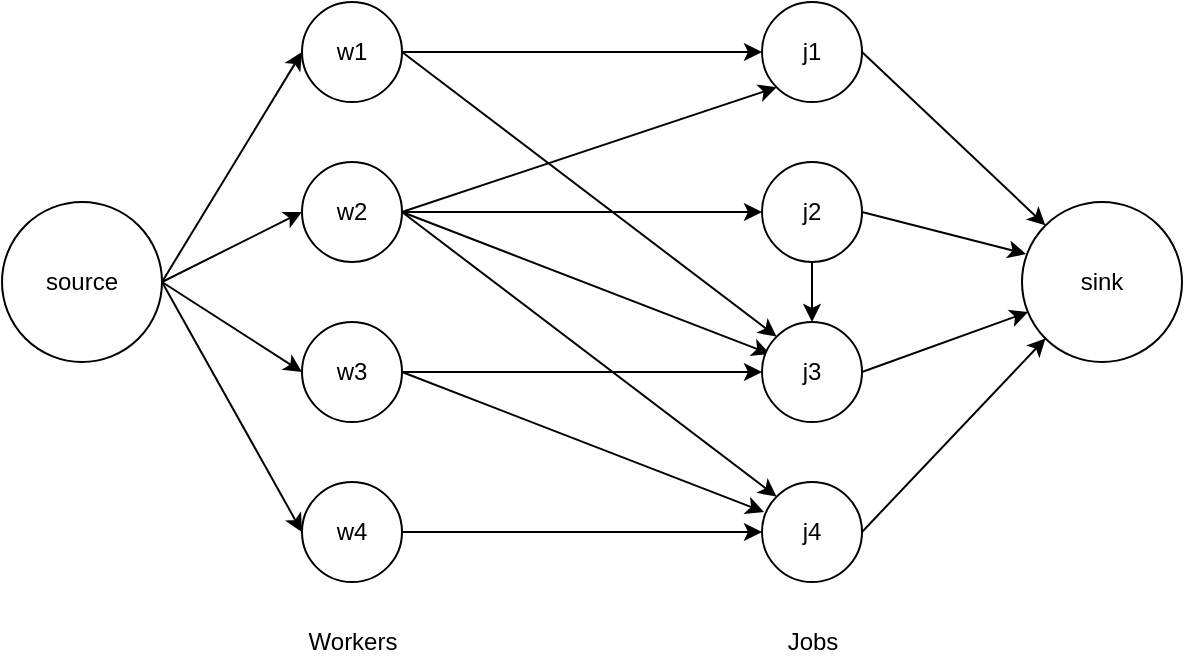 <mxfile version="13.6.2" type="device"><diagram id="84693hkvlTu1v1ONXpWX" name="Page-1"><mxGraphModel dx="1086" dy="788" grid="1" gridSize="10" guides="1" tooltips="1" connect="1" arrows="1" fold="1" page="1" pageScale="1" pageWidth="850" pageHeight="1100" math="0" shadow="0"><root><mxCell id="0"/><mxCell id="1" parent="0"/><mxCell id="fHdmPsB9kI5n5b3PmKvZ-1" value="sink" style="ellipse;whiteSpace=wrap;html=1;" parent="1" vertex="1"><mxGeometry x="620" y="380" width="80" height="80" as="geometry"/></mxCell><mxCell id="fHdmPsB9kI5n5b3PmKvZ-14" style="edgeStyle=none;rounded=0;orthogonalLoop=1;jettySize=auto;html=1;exitX=1;exitY=0.5;exitDx=0;exitDy=0;entryX=0;entryY=0.5;entryDx=0;entryDy=0;" parent="1" source="fHdmPsB9kI5n5b3PmKvZ-2" target="fHdmPsB9kI5n5b3PmKvZ-5" edge="1"><mxGeometry relative="1" as="geometry"/></mxCell><mxCell id="fHdmPsB9kI5n5b3PmKvZ-15" style="edgeStyle=none;rounded=0;orthogonalLoop=1;jettySize=auto;html=1;exitX=1;exitY=0.5;exitDx=0;exitDy=0;entryX=0;entryY=0.5;entryDx=0;entryDy=0;" parent="1" source="fHdmPsB9kI5n5b3PmKvZ-2" target="fHdmPsB9kI5n5b3PmKvZ-6" edge="1"><mxGeometry relative="1" as="geometry"/></mxCell><mxCell id="fHdmPsB9kI5n5b3PmKvZ-16" style="edgeStyle=none;rounded=0;orthogonalLoop=1;jettySize=auto;html=1;exitX=1;exitY=0.5;exitDx=0;exitDy=0;entryX=0;entryY=0.5;entryDx=0;entryDy=0;" parent="1" source="fHdmPsB9kI5n5b3PmKvZ-2" target="fHdmPsB9kI5n5b3PmKvZ-4" edge="1"><mxGeometry relative="1" as="geometry"/></mxCell><mxCell id="fHdmPsB9kI5n5b3PmKvZ-17" style="edgeStyle=none;rounded=0;orthogonalLoop=1;jettySize=auto;html=1;exitX=1;exitY=0.5;exitDx=0;exitDy=0;entryX=0;entryY=0.5;entryDx=0;entryDy=0;" parent="1" source="fHdmPsB9kI5n5b3PmKvZ-2" target="fHdmPsB9kI5n5b3PmKvZ-3" edge="1"><mxGeometry relative="1" as="geometry"/></mxCell><mxCell id="fHdmPsB9kI5n5b3PmKvZ-2" value="source" style="ellipse;whiteSpace=wrap;html=1;" parent="1" vertex="1"><mxGeometry x="110" y="380" width="80" height="80" as="geometry"/></mxCell><mxCell id="fHdmPsB9kI5n5b3PmKvZ-11" style="rounded=0;orthogonalLoop=1;jettySize=auto;html=1;exitX=1;exitY=0.5;exitDx=0;exitDy=0;entryX=0;entryY=0.5;entryDx=0;entryDy=0;" parent="1" source="fHdmPsB9kI5n5b3PmKvZ-3" target="fHdmPsB9kI5n5b3PmKvZ-7" edge="1"><mxGeometry relative="1" as="geometry"/></mxCell><mxCell id="fHdmPsB9kI5n5b3PmKvZ-13" style="rounded=0;orthogonalLoop=1;jettySize=auto;html=1;exitX=1;exitY=0.5;exitDx=0;exitDy=0;entryX=0;entryY=0;entryDx=0;entryDy=0;" parent="1" source="fHdmPsB9kI5n5b3PmKvZ-3" target="fHdmPsB9kI5n5b3PmKvZ-10" edge="1"><mxGeometry relative="1" as="geometry"/></mxCell><mxCell id="fHdmPsB9kI5n5b3PmKvZ-3" value="w1" style="ellipse;whiteSpace=wrap;html=1;" parent="1" vertex="1"><mxGeometry x="260" y="280" width="50" height="50" as="geometry"/></mxCell><mxCell id="fHdmPsB9kI5n5b3PmKvZ-22" style="edgeStyle=none;rounded=0;orthogonalLoop=1;jettySize=auto;html=1;exitX=1;exitY=0.5;exitDx=0;exitDy=0;entryX=0;entryY=1;entryDx=0;entryDy=0;" parent="1" source="fHdmPsB9kI5n5b3PmKvZ-4" target="fHdmPsB9kI5n5b3PmKvZ-7" edge="1"><mxGeometry relative="1" as="geometry"/></mxCell><mxCell id="fHdmPsB9kI5n5b3PmKvZ-23" style="edgeStyle=none;rounded=0;orthogonalLoop=1;jettySize=auto;html=1;exitX=1;exitY=0.5;exitDx=0;exitDy=0;entryX=0;entryY=0.5;entryDx=0;entryDy=0;" parent="1" source="fHdmPsB9kI5n5b3PmKvZ-4" target="fHdmPsB9kI5n5b3PmKvZ-8" edge="1"><mxGeometry relative="1" as="geometry"/></mxCell><mxCell id="fHdmPsB9kI5n5b3PmKvZ-24" style="edgeStyle=none;rounded=0;orthogonalLoop=1;jettySize=auto;html=1;exitX=1;exitY=0.5;exitDx=0;exitDy=0;entryX=0.08;entryY=0.32;entryDx=0;entryDy=0;entryPerimeter=0;" parent="1" source="fHdmPsB9kI5n5b3PmKvZ-4" target="fHdmPsB9kI5n5b3PmKvZ-10" edge="1"><mxGeometry relative="1" as="geometry"/></mxCell><mxCell id="fHdmPsB9kI5n5b3PmKvZ-25" style="edgeStyle=none;rounded=0;orthogonalLoop=1;jettySize=auto;html=1;exitX=1;exitY=0.5;exitDx=0;exitDy=0;entryX=0;entryY=0;entryDx=0;entryDy=0;" parent="1" source="fHdmPsB9kI5n5b3PmKvZ-4" target="fHdmPsB9kI5n5b3PmKvZ-9" edge="1"><mxGeometry relative="1" as="geometry"/></mxCell><mxCell id="fHdmPsB9kI5n5b3PmKvZ-4" value="w2" style="ellipse;whiteSpace=wrap;html=1;" parent="1" vertex="1"><mxGeometry x="260" y="360" width="50" height="50" as="geometry"/></mxCell><mxCell id="fHdmPsB9kI5n5b3PmKvZ-28" style="edgeStyle=none;rounded=0;orthogonalLoop=1;jettySize=auto;html=1;exitX=1;exitY=0.5;exitDx=0;exitDy=0;entryX=0;entryY=0.5;entryDx=0;entryDy=0;" parent="1" source="fHdmPsB9kI5n5b3PmKvZ-5" target="fHdmPsB9kI5n5b3PmKvZ-9" edge="1"><mxGeometry relative="1" as="geometry"/></mxCell><mxCell id="fHdmPsB9kI5n5b3PmKvZ-5" value="w4" style="ellipse;whiteSpace=wrap;html=1;" parent="1" vertex="1"><mxGeometry x="260" y="520" width="50" height="50" as="geometry"/></mxCell><mxCell id="fHdmPsB9kI5n5b3PmKvZ-26" style="edgeStyle=none;rounded=0;orthogonalLoop=1;jettySize=auto;html=1;exitX=1;exitY=0.5;exitDx=0;exitDy=0;entryX=0;entryY=0.5;entryDx=0;entryDy=0;" parent="1" source="fHdmPsB9kI5n5b3PmKvZ-6" target="fHdmPsB9kI5n5b3PmKvZ-10" edge="1"><mxGeometry relative="1" as="geometry"/></mxCell><mxCell id="fHdmPsB9kI5n5b3PmKvZ-27" style="edgeStyle=none;rounded=0;orthogonalLoop=1;jettySize=auto;html=1;exitX=1;exitY=0.5;exitDx=0;exitDy=0;entryX=0.02;entryY=0.3;entryDx=0;entryDy=0;entryPerimeter=0;" parent="1" source="fHdmPsB9kI5n5b3PmKvZ-6" target="fHdmPsB9kI5n5b3PmKvZ-9" edge="1"><mxGeometry relative="1" as="geometry"/></mxCell><mxCell id="fHdmPsB9kI5n5b3PmKvZ-6" value="w3" style="ellipse;whiteSpace=wrap;html=1;" parent="1" vertex="1"><mxGeometry x="260" y="440" width="50" height="50" as="geometry"/></mxCell><mxCell id="fHdmPsB9kI5n5b3PmKvZ-18" style="edgeStyle=none;rounded=0;orthogonalLoop=1;jettySize=auto;html=1;exitX=1;exitY=0.5;exitDx=0;exitDy=0;entryX=0;entryY=0;entryDx=0;entryDy=0;" parent="1" source="fHdmPsB9kI5n5b3PmKvZ-7" target="fHdmPsB9kI5n5b3PmKvZ-1" edge="1"><mxGeometry relative="1" as="geometry"/></mxCell><mxCell id="fHdmPsB9kI5n5b3PmKvZ-7" value="j1" style="ellipse;whiteSpace=wrap;html=1;" parent="1" vertex="1"><mxGeometry x="490" y="280" width="50" height="50" as="geometry"/></mxCell><mxCell id="fHdmPsB9kI5n5b3PmKvZ-19" style="edgeStyle=none;rounded=0;orthogonalLoop=1;jettySize=auto;html=1;exitX=1;exitY=0.5;exitDx=0;exitDy=0;entryX=0.025;entryY=0.325;entryDx=0;entryDy=0;entryPerimeter=0;" parent="1" source="fHdmPsB9kI5n5b3PmKvZ-8" target="fHdmPsB9kI5n5b3PmKvZ-1" edge="1"><mxGeometry relative="1" as="geometry"><mxPoint x="580" y="420" as="targetPoint"/></mxGeometry></mxCell><mxCell id="M8FFWguajYOrxqWk2roo-3" value="" style="edgeStyle=orthogonalEdgeStyle;rounded=0;orthogonalLoop=1;jettySize=auto;html=1;" edge="1" parent="1" source="fHdmPsB9kI5n5b3PmKvZ-8" target="fHdmPsB9kI5n5b3PmKvZ-10"><mxGeometry relative="1" as="geometry"/></mxCell><mxCell id="fHdmPsB9kI5n5b3PmKvZ-8" value="j2" style="ellipse;whiteSpace=wrap;html=1;" parent="1" vertex="1"><mxGeometry x="490" y="360" width="50" height="50" as="geometry"/></mxCell><mxCell id="fHdmPsB9kI5n5b3PmKvZ-21" style="edgeStyle=none;rounded=0;orthogonalLoop=1;jettySize=auto;html=1;exitX=1;exitY=0.5;exitDx=0;exitDy=0;entryX=0;entryY=1;entryDx=0;entryDy=0;" parent="1" source="fHdmPsB9kI5n5b3PmKvZ-9" target="fHdmPsB9kI5n5b3PmKvZ-1" edge="1"><mxGeometry relative="1" as="geometry"/></mxCell><mxCell id="fHdmPsB9kI5n5b3PmKvZ-9" value="j4" style="ellipse;whiteSpace=wrap;html=1;" parent="1" vertex="1"><mxGeometry x="490" y="520" width="50" height="50" as="geometry"/></mxCell><mxCell id="fHdmPsB9kI5n5b3PmKvZ-20" style="edgeStyle=none;rounded=0;orthogonalLoop=1;jettySize=auto;html=1;exitX=1;exitY=0.5;exitDx=0;exitDy=0;entryX=0.038;entryY=0.688;entryDx=0;entryDy=0;entryPerimeter=0;" parent="1" source="fHdmPsB9kI5n5b3PmKvZ-10" target="fHdmPsB9kI5n5b3PmKvZ-1" edge="1"><mxGeometry relative="1" as="geometry"/></mxCell><mxCell id="fHdmPsB9kI5n5b3PmKvZ-10" value="j3" style="ellipse;whiteSpace=wrap;html=1;" parent="1" vertex="1"><mxGeometry x="490" y="440" width="50" height="50" as="geometry"/></mxCell><mxCell id="M8FFWguajYOrxqWk2roo-1" value="Workers" style="text;html=1;align=center;verticalAlign=middle;resizable=0;points=[];autosize=1;" vertex="1" parent="1"><mxGeometry x="255" y="590" width="60" height="20" as="geometry"/></mxCell><mxCell id="M8FFWguajYOrxqWk2roo-2" value="Jobs" style="text;html=1;align=center;verticalAlign=middle;resizable=0;points=[];autosize=1;" vertex="1" parent="1"><mxGeometry x="495" y="590" width="40" height="20" as="geometry"/></mxCell></root></mxGraphModel></diagram></mxfile>